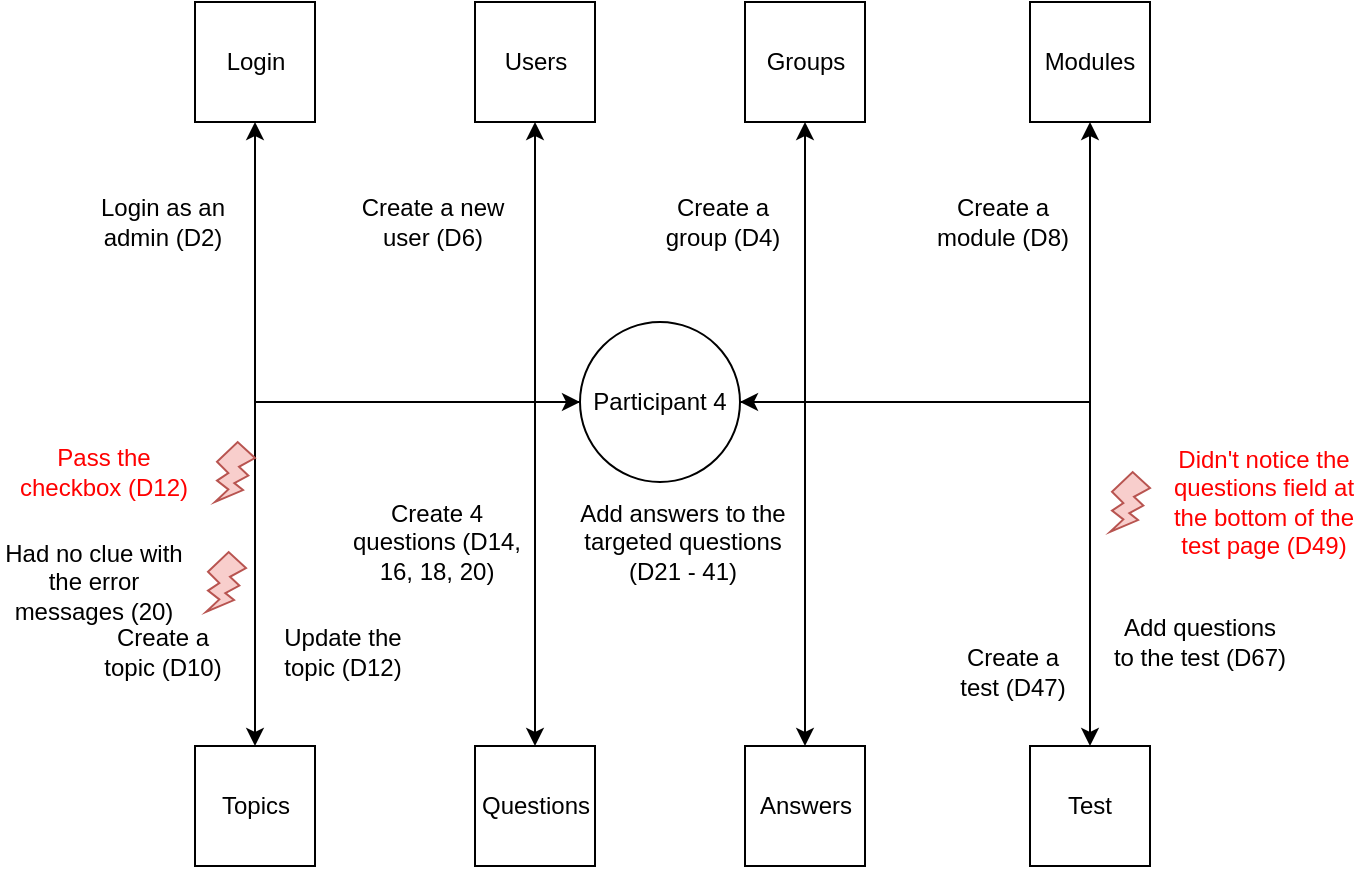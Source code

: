 <mxfile version="10.6.7" type="device"><diagram id="bLvQvcXP5tdvgw-mfEEP" name="Page-1"><mxGraphModel dx="840" dy="403" grid="1" gridSize="10" guides="1" tooltips="1" connect="1" arrows="1" fold="1" page="1" pageScale="1" pageWidth="850" pageHeight="1100" math="0" shadow="0"><root><mxCell id="0"/><mxCell id="1" parent="0"/><mxCell id="PkUKKgdMCEDuFYB3EuI7-1" value="Participant 4" style="ellipse;whiteSpace=wrap;html=1;aspect=fixed;" vertex="1" parent="1"><mxGeometry x="385" y="210" width="80" height="80" as="geometry"/></mxCell><mxCell id="PkUKKgdMCEDuFYB3EuI7-13" style="edgeStyle=orthogonalEdgeStyle;rounded=0;orthogonalLoop=1;jettySize=auto;html=1;entryX=0;entryY=0.5;entryDx=0;entryDy=0;startArrow=classic;startFill=1;" edge="1" parent="1" source="PkUKKgdMCEDuFYB3EuI7-2" target="PkUKKgdMCEDuFYB3EuI7-1"><mxGeometry relative="1" as="geometry"><Array as="points"><mxPoint x="223" y="250"/></Array></mxGeometry></mxCell><mxCell id="PkUKKgdMCEDuFYB3EuI7-2" value="Login" style="whiteSpace=wrap;html=1;aspect=fixed;" vertex="1" parent="1"><mxGeometry x="192.5" y="50" width="60" height="60" as="geometry"/></mxCell><mxCell id="PkUKKgdMCEDuFYB3EuI7-15" style="edgeStyle=orthogonalEdgeStyle;rounded=0;orthogonalLoop=1;jettySize=auto;html=1;startArrow=classic;startFill=1;endArrow=none;endFill=0;" edge="1" parent="1" source="PkUKKgdMCEDuFYB3EuI7-3"><mxGeometry relative="1" as="geometry"><mxPoint x="350" y="250" as="targetPoint"/><Array as="points"><mxPoint x="363" y="250"/></Array></mxGeometry></mxCell><mxCell id="PkUKKgdMCEDuFYB3EuI7-3" value="Users" style="whiteSpace=wrap;html=1;aspect=fixed;" vertex="1" parent="1"><mxGeometry x="332.5" y="50" width="60" height="60" as="geometry"/></mxCell><mxCell id="PkUKKgdMCEDuFYB3EuI7-17" style="edgeStyle=orthogonalEdgeStyle;rounded=0;orthogonalLoop=1;jettySize=auto;html=1;entryX=1;entryY=0.5;entryDx=0;entryDy=0;startArrow=classic;startFill=1;endArrow=classic;endFill=1;" edge="1" parent="1" source="PkUKKgdMCEDuFYB3EuI7-7" target="PkUKKgdMCEDuFYB3EuI7-1"><mxGeometry relative="1" as="geometry"><Array as="points"><mxPoint x="498" y="250"/></Array></mxGeometry></mxCell><mxCell id="PkUKKgdMCEDuFYB3EuI7-7" value="Groups" style="whiteSpace=wrap;html=1;aspect=fixed;" vertex="1" parent="1"><mxGeometry x="467.5" y="50" width="60" height="60" as="geometry"/></mxCell><mxCell id="PkUKKgdMCEDuFYB3EuI7-19" style="edgeStyle=orthogonalEdgeStyle;rounded=0;orthogonalLoop=1;jettySize=auto;html=1;entryX=1;entryY=0.5;entryDx=0;entryDy=0;startArrow=classic;startFill=1;endArrow=none;endFill=0;" edge="1" parent="1" source="PkUKKgdMCEDuFYB3EuI7-8" target="PkUKKgdMCEDuFYB3EuI7-1"><mxGeometry relative="1" as="geometry"><Array as="points"><mxPoint x="640" y="250"/></Array></mxGeometry></mxCell><mxCell id="PkUKKgdMCEDuFYB3EuI7-8" value="Modules" style="whiteSpace=wrap;html=1;aspect=fixed;" vertex="1" parent="1"><mxGeometry x="610" y="50" width="60" height="60" as="geometry"/></mxCell><mxCell id="PkUKKgdMCEDuFYB3EuI7-22" style="edgeStyle=orthogonalEdgeStyle;rounded=0;orthogonalLoop=1;jettySize=auto;html=1;entryX=0;entryY=0.5;entryDx=0;entryDy=0;startArrow=classic;startFill=1;endArrow=none;endFill=0;" edge="1" parent="1" source="PkUKKgdMCEDuFYB3EuI7-9" target="PkUKKgdMCEDuFYB3EuI7-1"><mxGeometry relative="1" as="geometry"><Array as="points"><mxPoint x="223" y="250"/></Array></mxGeometry></mxCell><mxCell id="PkUKKgdMCEDuFYB3EuI7-9" value="Topics" style="whiteSpace=wrap;html=1;aspect=fixed;" vertex="1" parent="1"><mxGeometry x="192.5" y="422" width="60" height="60" as="geometry"/></mxCell><mxCell id="PkUKKgdMCEDuFYB3EuI7-24" style="edgeStyle=orthogonalEdgeStyle;rounded=0;orthogonalLoop=1;jettySize=auto;html=1;entryX=0;entryY=0.5;entryDx=0;entryDy=0;startArrow=classic;startFill=1;endArrow=none;endFill=0;" edge="1" parent="1" source="PkUKKgdMCEDuFYB3EuI7-10" target="PkUKKgdMCEDuFYB3EuI7-1"><mxGeometry relative="1" as="geometry"/></mxCell><mxCell id="PkUKKgdMCEDuFYB3EuI7-10" value="Questions" style="whiteSpace=wrap;html=1;aspect=fixed;" vertex="1" parent="1"><mxGeometry x="332.5" y="422" width="60" height="60" as="geometry"/></mxCell><mxCell id="PkUKKgdMCEDuFYB3EuI7-25" style="edgeStyle=orthogonalEdgeStyle;rounded=0;orthogonalLoop=1;jettySize=auto;html=1;entryX=1;entryY=0.5;entryDx=0;entryDy=0;startArrow=classic;startFill=1;endArrow=none;endFill=0;" edge="1" parent="1" source="PkUKKgdMCEDuFYB3EuI7-11" target="PkUKKgdMCEDuFYB3EuI7-1"><mxGeometry relative="1" as="geometry"><Array as="points"><mxPoint x="498" y="250"/></Array></mxGeometry></mxCell><mxCell id="PkUKKgdMCEDuFYB3EuI7-11" value="Answers" style="whiteSpace=wrap;html=1;aspect=fixed;" vertex="1" parent="1"><mxGeometry x="467.5" y="422" width="60" height="60" as="geometry"/></mxCell><mxCell id="PkUKKgdMCEDuFYB3EuI7-26" style="edgeStyle=orthogonalEdgeStyle;rounded=0;orthogonalLoop=1;jettySize=auto;html=1;entryX=1;entryY=0.5;entryDx=0;entryDy=0;startArrow=classic;startFill=1;endArrow=none;endFill=0;" edge="1" parent="1" source="PkUKKgdMCEDuFYB3EuI7-12" target="PkUKKgdMCEDuFYB3EuI7-1"><mxGeometry relative="1" as="geometry"><Array as="points"><mxPoint x="640" y="250"/></Array></mxGeometry></mxCell><mxCell id="PkUKKgdMCEDuFYB3EuI7-12" value="Test" style="whiteSpace=wrap;html=1;aspect=fixed;" vertex="1" parent="1"><mxGeometry x="610" y="422" width="60" height="60" as="geometry"/></mxCell><mxCell id="PkUKKgdMCEDuFYB3EuI7-14" value="Login as an admin (D2)" style="text;html=1;strokeColor=none;fillColor=none;align=center;verticalAlign=middle;whiteSpace=wrap;rounded=0;" vertex="1" parent="1"><mxGeometry x="140" y="135" width="73" height="50" as="geometry"/></mxCell><mxCell id="PkUKKgdMCEDuFYB3EuI7-16" value="Create a new user (D6)" style="text;html=1;strokeColor=none;fillColor=none;align=center;verticalAlign=middle;whiteSpace=wrap;rounded=0;" vertex="1" parent="1"><mxGeometry x="270" y="135" width="83" height="50" as="geometry"/></mxCell><mxCell id="PkUKKgdMCEDuFYB3EuI7-20" value="Create a group (D4)" style="text;html=1;strokeColor=none;fillColor=none;align=center;verticalAlign=middle;whiteSpace=wrap;rounded=0;" vertex="1" parent="1"><mxGeometry x="420" y="135" width="73" height="50" as="geometry"/></mxCell><mxCell id="PkUKKgdMCEDuFYB3EuI7-21" value="Create a module (D8)" style="text;html=1;strokeColor=none;fillColor=none;align=center;verticalAlign=middle;whiteSpace=wrap;rounded=0;" vertex="1" parent="1"><mxGeometry x="560" y="135" width="73" height="50" as="geometry"/></mxCell><mxCell id="PkUKKgdMCEDuFYB3EuI7-27" value="Create a topic (D10)" style="text;html=1;strokeColor=none;fillColor=none;align=center;verticalAlign=middle;whiteSpace=wrap;rounded=0;" vertex="1" parent="1"><mxGeometry x="140" y="350" width="73" height="50" as="geometry"/></mxCell><mxCell id="PkUKKgdMCEDuFYB3EuI7-29" value="Update the topic (D12)" style="text;html=1;strokeColor=none;fillColor=none;align=center;verticalAlign=middle;whiteSpace=wrap;rounded=0;" vertex="1" parent="1"><mxGeometry x="230" y="350" width="73" height="50" as="geometry"/></mxCell><mxCell id="PkUKKgdMCEDuFYB3EuI7-30" value="" style="verticalLabelPosition=bottom;verticalAlign=top;html=1;shape=mxgraph.basic.flash;fillColor=#f8cecc;strokeColor=#b85450;" vertex="1" parent="1"><mxGeometry x="202.5" y="270" width="20" height="30" as="geometry"/></mxCell><mxCell id="PkUKKgdMCEDuFYB3EuI7-31" value="&lt;font color=&quot;#ff0000&quot;&gt;Pass the checkbox (D12)&lt;/font&gt;" style="text;html=1;strokeColor=none;fillColor=none;align=center;verticalAlign=middle;whiteSpace=wrap;rounded=0;" vertex="1" parent="1"><mxGeometry x="99.5" y="260" width="94" height="50" as="geometry"/></mxCell><mxCell id="PkUKKgdMCEDuFYB3EuI7-32" value="Create 4 questions (D14, 16, 18, 20)" style="text;html=1;strokeColor=none;fillColor=none;align=center;verticalAlign=middle;whiteSpace=wrap;rounded=0;" vertex="1" parent="1"><mxGeometry x="270" y="295" width="87" height="50" as="geometry"/></mxCell><mxCell id="PkUKKgdMCEDuFYB3EuI7-33" value="Add answers to the targeted questions (D21 - 41)" style="text;html=1;strokeColor=none;fillColor=none;align=center;verticalAlign=middle;whiteSpace=wrap;rounded=0;" vertex="1" parent="1"><mxGeometry x="380" y="295" width="113" height="50" as="geometry"/></mxCell><mxCell id="PkUKKgdMCEDuFYB3EuI7-36" value="Create a test (D47)" style="text;html=1;strokeColor=none;fillColor=none;align=center;verticalAlign=middle;whiteSpace=wrap;rounded=0;" vertex="1" parent="1"><mxGeometry x="570" y="360" width="63" height="50" as="geometry"/></mxCell><mxCell id="PkUKKgdMCEDuFYB3EuI7-37" value="Add questions to the test (D67)" style="text;html=1;strokeColor=none;fillColor=none;align=center;verticalAlign=middle;whiteSpace=wrap;rounded=0;" vertex="1" parent="1"><mxGeometry x="650" y="345" width="90" height="50" as="geometry"/></mxCell><mxCell id="PkUKKgdMCEDuFYB3EuI7-38" value="" style="verticalLabelPosition=bottom;verticalAlign=top;html=1;shape=mxgraph.basic.flash;fillColor=#f8cecc;strokeColor=#b85450;" vertex="1" parent="1"><mxGeometry x="650" y="285" width="20" height="30" as="geometry"/></mxCell><mxCell id="PkUKKgdMCEDuFYB3EuI7-39" value="&lt;font color=&quot;#ff0000&quot;&gt;Didn't notice the questions field at the bottom of the test page (D49)&lt;/font&gt;" style="text;html=1;strokeColor=none;fillColor=none;align=center;verticalAlign=middle;whiteSpace=wrap;rounded=0;" vertex="1" parent="1"><mxGeometry x="680" y="275" width="94" height="50" as="geometry"/></mxCell><mxCell id="PkUKKgdMCEDuFYB3EuI7-40" value="" style="verticalLabelPosition=bottom;verticalAlign=top;html=1;shape=mxgraph.basic.flash;fillColor=#f8cecc;strokeColor=#b85450;" vertex="1" parent="1"><mxGeometry x="198" y="325" width="20" height="30" as="geometry"/></mxCell><mxCell id="PkUKKgdMCEDuFYB3EuI7-41" value="&lt;span id=&quot;docs-internal-guid-01af9080-7fff-fb54-7e95-d678ef706640&quot;&gt;&lt;p dir=&quot;ltr&quot;&gt;&lt;span&gt;Had no clue with the error messages (20)&lt;/span&gt;&lt;/p&gt;&lt;/span&gt;" style="text;html=1;strokeColor=none;fillColor=none;align=center;verticalAlign=middle;whiteSpace=wrap;rounded=0;" vertex="1" parent="1"><mxGeometry x="95" y="315" width="94" height="50" as="geometry"/></mxCell></root></mxGraphModel></diagram></mxfile>